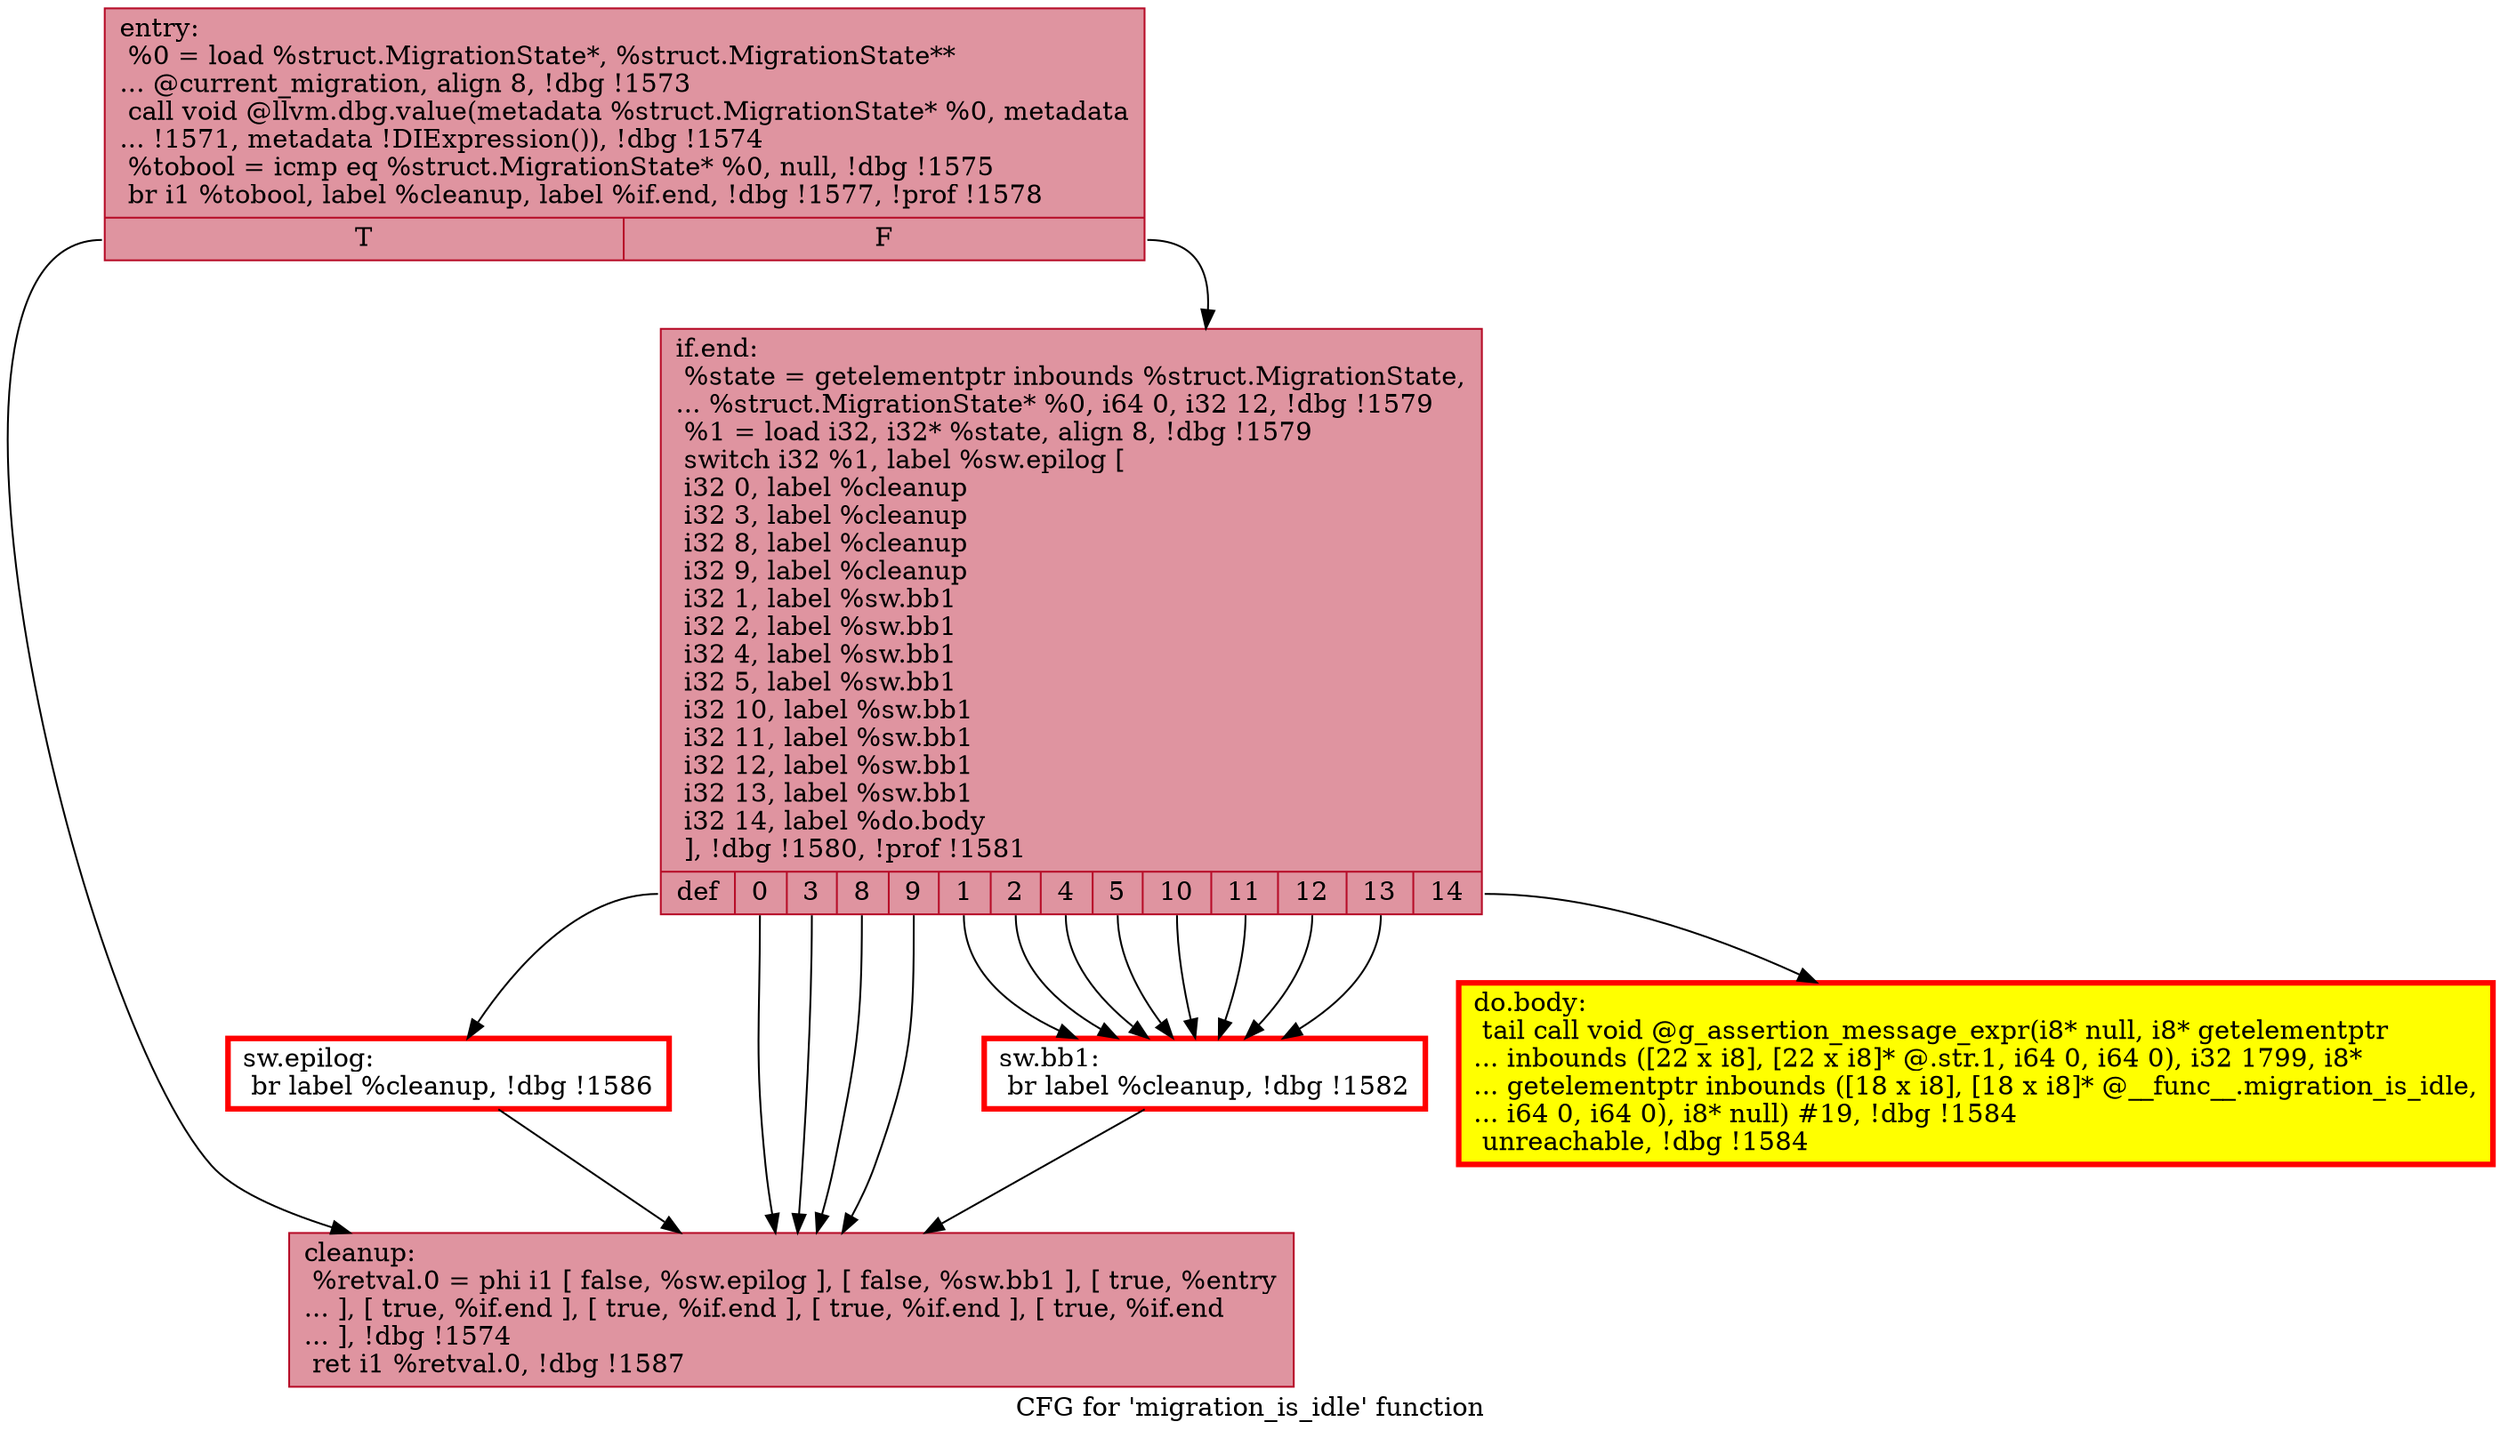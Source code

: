 digraph "CFG for 'migration_is_idle' function" {
	label="CFG for 'migration_is_idle' function";

	Node0x55867e5f61d0 [shape=record,color="#b70d28ff", style=filled, fillcolor="#b70d2870",label="{entry:\l  %0 = load %struct.MigrationState*, %struct.MigrationState**\l... @current_migration, align 8, !dbg !1573\l  call void @llvm.dbg.value(metadata %struct.MigrationState* %0, metadata\l... !1571, metadata !DIExpression()), !dbg !1574\l  %tobool = icmp eq %struct.MigrationState* %0, null, !dbg !1575\l  br i1 %tobool, label %cleanup, label %if.end, !dbg !1577, !prof !1578\l|{<s0>T|<s1>F}}"];
	Node0x55867e5f61d0:s0 -> Node0x55867e5fb370;
	Node0x55867e5f61d0:s1 -> Node0x55867e519ff0;
	Node0x55867e519ff0 [shape=record,color="#b70d28ff", style=filled, fillcolor="#b70d2870",label="{if.end:                                           \l  %state = getelementptr inbounds %struct.MigrationState,\l... %struct.MigrationState* %0, i64 0, i32 12, !dbg !1579\l  %1 = load i32, i32* %state, align 8, !dbg !1579\l  switch i32 %1, label %sw.epilog [\l    i32 0, label %cleanup\l    i32 3, label %cleanup\l    i32 8, label %cleanup\l    i32 9, label %cleanup\l    i32 1, label %sw.bb1\l    i32 2, label %sw.bb1\l    i32 4, label %sw.bb1\l    i32 5, label %sw.bb1\l    i32 10, label %sw.bb1\l    i32 11, label %sw.bb1\l    i32 12, label %sw.bb1\l    i32 13, label %sw.bb1\l    i32 14, label %do.body\l  ], !dbg !1580, !prof !1581\l|{<s0>def|<s1>0|<s2>3|<s3>8|<s4>9|<s5>1|<s6>2|<s7>4|<s8>5|<s9>10|<s10>11|<s11>12|<s12>13|<s13>14}}"];
	Node0x55867e519ff0:s0 -> Node0x55867e5fb520;
	Node0x55867e519ff0:s1 -> Node0x55867e5fb370;
	Node0x55867e519ff0:s2 -> Node0x55867e5fb370;
	Node0x55867e519ff0:s3 -> Node0x55867e5fb370;
	Node0x55867e519ff0:s4 -> Node0x55867e5fb370;
	Node0x55867e519ff0:s5 -> Node0x55867e4e0360;
	Node0x55867e519ff0:s6 -> Node0x55867e4e0360;
	Node0x55867e519ff0:s7 -> Node0x55867e4e0360;
	Node0x55867e519ff0:s8 -> Node0x55867e4e0360;
	Node0x55867e519ff0:s9 -> Node0x55867e4e0360;
	Node0x55867e519ff0:s10 -> Node0x55867e4e0360;
	Node0x55867e519ff0:s11 -> Node0x55867e4e0360;
	Node0x55867e519ff0:s12 -> Node0x55867e4e0360;
	Node0x55867e519ff0:s13 -> Node0x55867e4e0740;
	Node0x55867e4e0360 [shape=record,penwidth=3.0, color="red",label="{sw.bb1:                                           \l  br label %cleanup, !dbg !1582\l}"];
	Node0x55867e4e0360 -> Node0x55867e5fb370;
	Node0x55867e4e0740 [shape=record,penwidth=3.0, style="filled", color="red", fillcolor="yellow",label="{do.body:                                          \l  tail call void @g_assertion_message_expr(i8* null, i8* getelementptr\l... inbounds ([22 x i8], [22 x i8]* @.str.1, i64 0, i64 0), i32 1799, i8*\l... getelementptr inbounds ([18 x i8], [18 x i8]* @__func__.migration_is_idle,\l... i64 0, i64 0), i8* null) #19, !dbg !1584\l  unreachable, !dbg !1584\l}"];
	Node0x55867e5fb520 [shape=record,penwidth=3.0, color="red",label="{sw.epilog:                                        \l  br label %cleanup, !dbg !1586\l}"];
	Node0x55867e5fb520 -> Node0x55867e5fb370;
	Node0x55867e5fb370 [shape=record,color="#b70d28ff", style=filled, fillcolor="#b70d2870",label="{cleanup:                                          \l  %retval.0 = phi i1 [ false, %sw.epilog ], [ false, %sw.bb1 ], [ true, %entry\l... ], [ true, %if.end ], [ true, %if.end ], [ true, %if.end ], [ true, %if.end\l... ], !dbg !1574\l  ret i1 %retval.0, !dbg !1587\l}"];
}
